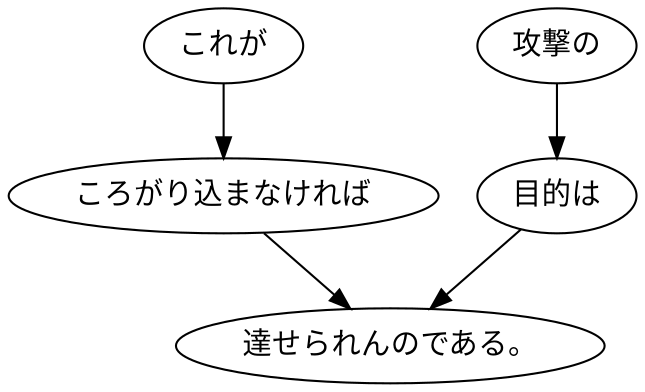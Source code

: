 digraph graph5064 {
	node0 [label="これが"];
	node1 [label="ころがり込まなければ"];
	node2 [label="攻撃の"];
	node3 [label="目的は"];
	node4 [label="達せられんのである。"];
	node0 -> node1;
	node1 -> node4;
	node2 -> node3;
	node3 -> node4;
}
